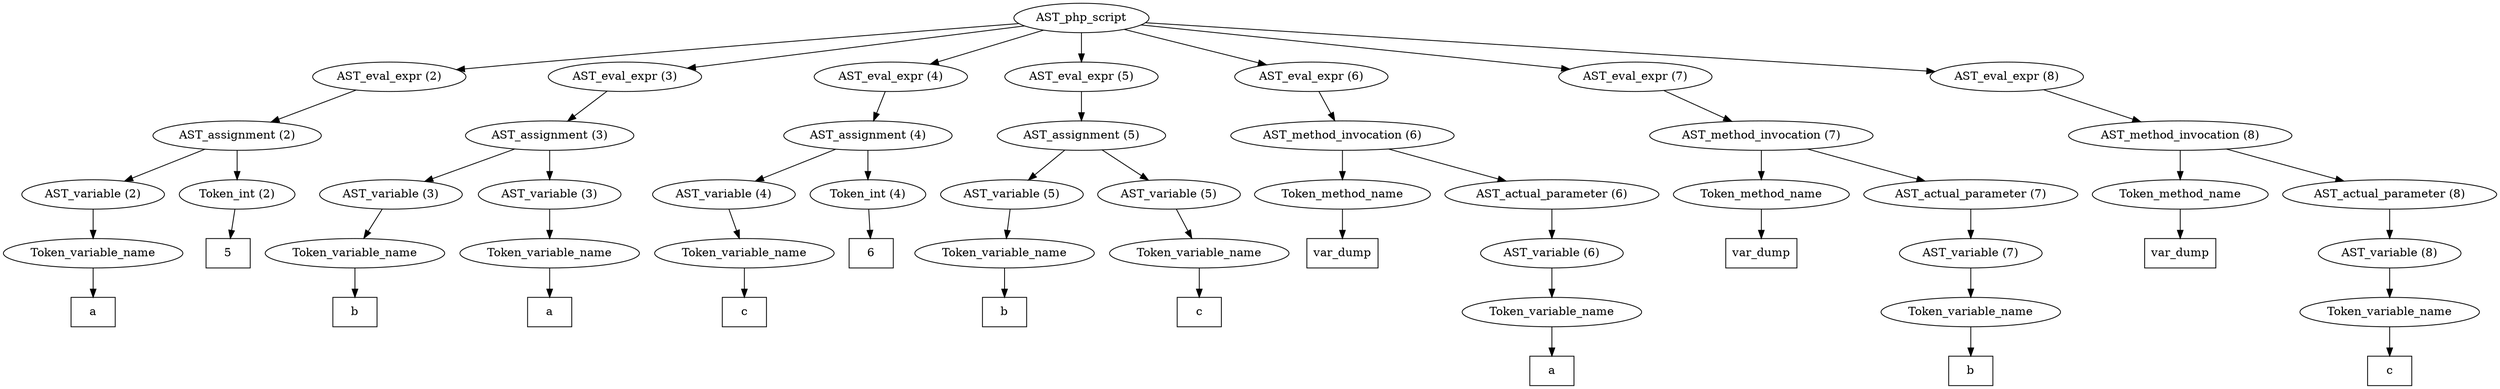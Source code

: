/*
 * AST in dot format generated by phc -- the PHP compiler
 */

digraph AST {
node_0 [label="AST_php_script"];
node_1 [label="AST_eval_expr (2)"];
node_2 [label="AST_assignment (2)"];
node_3 [label="AST_variable (2)"];
node_4 [label="Token_variable_name"];
node_5 [label="a", shape=box]
node_4 -> node_5;
node_3 -> node_4;
node_6 [label="Token_int (2)"];
node_7 [label="5", shape=box]
node_6 -> node_7;
node_2 -> node_6;
node_2 -> node_3;
node_1 -> node_2;
node_8 [label="AST_eval_expr (3)"];
node_9 [label="AST_assignment (3)"];
node_10 [label="AST_variable (3)"];
node_11 [label="Token_variable_name"];
node_12 [label="b", shape=box]
node_11 -> node_12;
node_10 -> node_11;
node_13 [label="AST_variable (3)"];
node_14 [label="Token_variable_name"];
node_15 [label="a", shape=box]
node_14 -> node_15;
node_13 -> node_14;
node_9 -> node_13;
node_9 -> node_10;
node_8 -> node_9;
node_16 [label="AST_eval_expr (4)"];
node_17 [label="AST_assignment (4)"];
node_18 [label="AST_variable (4)"];
node_19 [label="Token_variable_name"];
node_20 [label="c", shape=box]
node_19 -> node_20;
node_18 -> node_19;
node_21 [label="Token_int (4)"];
node_22 [label="6", shape=box]
node_21 -> node_22;
node_17 -> node_21;
node_17 -> node_18;
node_16 -> node_17;
node_23 [label="AST_eval_expr (5)"];
node_24 [label="AST_assignment (5)"];
node_25 [label="AST_variable (5)"];
node_26 [label="Token_variable_name"];
node_27 [label="b", shape=box]
node_26 -> node_27;
node_25 -> node_26;
node_28 [label="AST_variable (5)"];
node_29 [label="Token_variable_name"];
node_30 [label="c", shape=box]
node_29 -> node_30;
node_28 -> node_29;
node_24 -> node_28;
node_24 -> node_25;
node_23 -> node_24;
node_31 [label="AST_eval_expr (6)"];
node_32 [label="AST_method_invocation (6)"];
node_33 [label="Token_method_name"];
node_34 [label="var_dump", shape=box]
node_33 -> node_34;
node_35 [label="AST_actual_parameter (6)"];
node_36 [label="AST_variable (6)"];
node_37 [label="Token_variable_name"];
node_38 [label="a", shape=box]
node_37 -> node_38;
node_36 -> node_37;
node_35 -> node_36;
node_32 -> node_35;
node_32 -> node_33;
node_31 -> node_32;
node_39 [label="AST_eval_expr (7)"];
node_40 [label="AST_method_invocation (7)"];
node_41 [label="Token_method_name"];
node_42 [label="var_dump", shape=box]
node_41 -> node_42;
node_43 [label="AST_actual_parameter (7)"];
node_44 [label="AST_variable (7)"];
node_45 [label="Token_variable_name"];
node_46 [label="b", shape=box]
node_45 -> node_46;
node_44 -> node_45;
node_43 -> node_44;
node_40 -> node_43;
node_40 -> node_41;
node_39 -> node_40;
node_47 [label="AST_eval_expr (8)"];
node_48 [label="AST_method_invocation (8)"];
node_49 [label="Token_method_name"];
node_50 [label="var_dump", shape=box]
node_49 -> node_50;
node_51 [label="AST_actual_parameter (8)"];
node_52 [label="AST_variable (8)"];
node_53 [label="Token_variable_name"];
node_54 [label="c", shape=box]
node_53 -> node_54;
node_52 -> node_53;
node_51 -> node_52;
node_48 -> node_51;
node_48 -> node_49;
node_47 -> node_48;
node_0 -> node_47;
node_0 -> node_39;
node_0 -> node_31;
node_0 -> node_23;
node_0 -> node_16;
node_0 -> node_8;
node_0 -> node_1;
}
